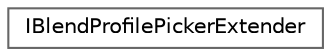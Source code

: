 digraph "Graphical Class Hierarchy"
{
 // INTERACTIVE_SVG=YES
 // LATEX_PDF_SIZE
  bgcolor="transparent";
  edge [fontname=Helvetica,fontsize=10,labelfontname=Helvetica,labelfontsize=10];
  node [fontname=Helvetica,fontsize=10,shape=box,height=0.2,width=0.4];
  rankdir="LR";
  Node0 [id="Node000000",label="IBlendProfilePickerExtender",height=0.2,width=0.4,color="grey40", fillcolor="white", style="filled",URL="$db/d0c/classIBlendProfilePickerExtender.html",tooltip=" "];
}
